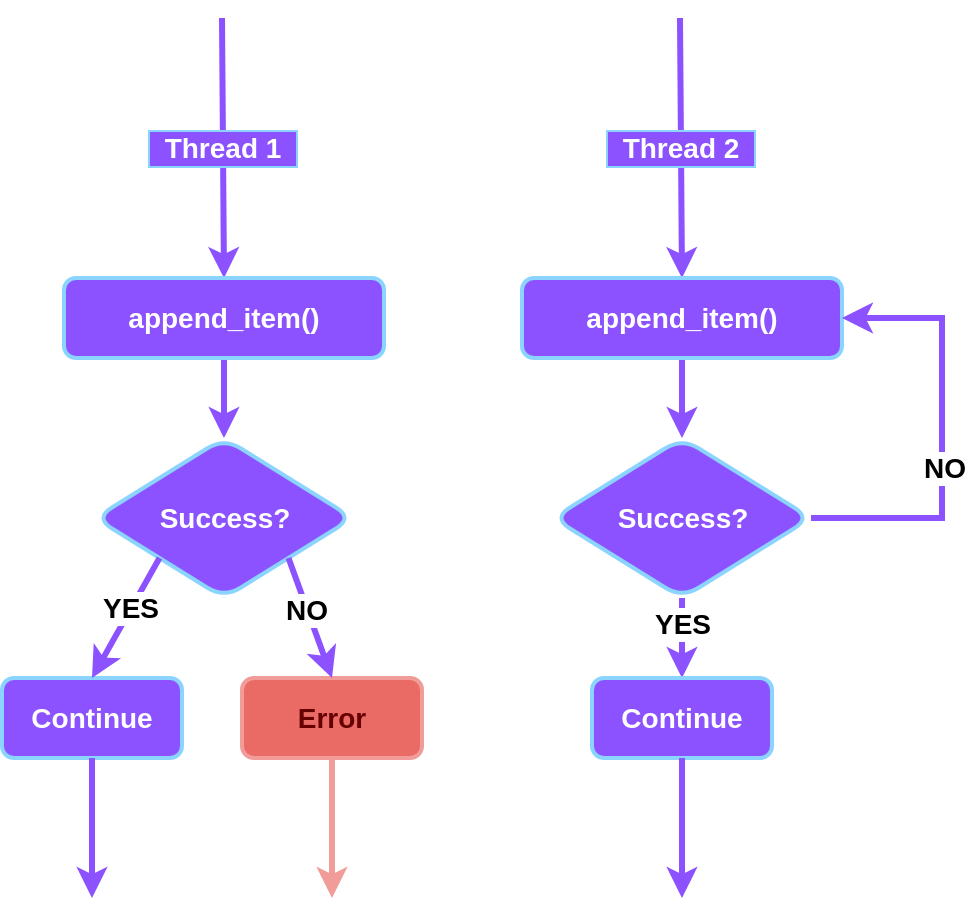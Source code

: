 <mxfile version="26.0.4">
  <diagram name="Page-1" id="H4c2PNsPfidfxLUHojcs">
    <mxGraphModel dx="1496" dy="860" grid="1" gridSize="10" guides="1" tooltips="1" connect="1" arrows="1" fold="1" page="1" pageScale="1" pageWidth="850" pageHeight="1100" math="0" shadow="0">
      <root>
        <mxCell id="0" />
        <mxCell id="1" parent="0" />
        <mxCell id="RSkohBqw2Yx_nqCYreGH-1" value="&lt;font&gt;&amp;nbsp; Thread 1&amp;nbsp;&amp;nbsp;&lt;/font&gt;" style="endArrow=classic;html=1;rounded=0;strokeColor=#8C52FF;strokeWidth=3;labelBackgroundColor=#8C52FF;fontColor=#FFFFFF;fontStyle=1;spacing=6;fontSize=14;spacingTop=0;entryX=0.5;entryY=0;entryDx=0;entryDy=0;labelBorderColor=#8AD4FF;" parent="1" target="6XDUoRaAkj_7WClsuYKI-2" edge="1">
          <mxGeometry width="50" height="50" relative="1" as="geometry">
            <mxPoint x="160" y="120" as="sourcePoint" />
            <mxPoint x="300" y="140" as="targetPoint" />
          </mxGeometry>
        </mxCell>
        <mxCell id="6XDUoRaAkj_7WClsuYKI-4" style="edgeStyle=orthogonalEdgeStyle;rounded=0;orthogonalLoop=1;jettySize=auto;html=1;entryX=0.5;entryY=0;entryDx=0;entryDy=0;strokeColor=#8C52FF;strokeWidth=3;" parent="1" source="6XDUoRaAkj_7WClsuYKI-2" target="6XDUoRaAkj_7WClsuYKI-3" edge="1">
          <mxGeometry relative="1" as="geometry" />
        </mxCell>
        <mxCell id="6XDUoRaAkj_7WClsuYKI-2" value="append_item()" style="rounded=1;whiteSpace=wrap;html=1;labelBackgroundColor=none;labelBorderColor=none;fontSize=14;fontColor=#FFFFFF;strokeColor=#8AD4FF;strokeWidth=2;fillColor=#8C52FF;fontStyle=1" parent="1" vertex="1">
          <mxGeometry x="81" y="250" width="160" height="40" as="geometry" />
        </mxCell>
        <mxCell id="6XDUoRaAkj_7WClsuYKI-3" value="Success?" style="rhombus;whiteSpace=wrap;html=1;fillColor=#8C52FF;strokeColor=#8AD4FF;fontColor=#FFFFFF;fontSize=14;fontStyle=1;strokeWidth=2;rounded=1;" parent="1" vertex="1">
          <mxGeometry x="96.5" y="330" width="129" height="80" as="geometry" />
        </mxCell>
        <mxCell id="6XDUoRaAkj_7WClsuYKI-6" value="Continue" style="rounded=1;whiteSpace=wrap;html=1;labelBackgroundColor=none;labelBorderColor=none;fontSize=14;fontColor=#FFFFFF;strokeColor=#8AD4FF;strokeWidth=2;fillColor=#8C52FF;fontStyle=1" parent="1" vertex="1">
          <mxGeometry x="50" y="450" width="90" height="40" as="geometry" />
        </mxCell>
        <mxCell id="6XDUoRaAkj_7WClsuYKI-8" style="rounded=0;orthogonalLoop=1;jettySize=auto;html=1;entryX=0.5;entryY=0;entryDx=0;entryDy=0;strokeColor=#8C52FF;strokeWidth=3;exitX=0;exitY=1;exitDx=0;exitDy=0;" parent="1" source="6XDUoRaAkj_7WClsuYKI-3" target="6XDUoRaAkj_7WClsuYKI-6" edge="1">
          <mxGeometry relative="1" as="geometry">
            <mxPoint x="171" y="300" as="sourcePoint" />
            <mxPoint x="171" y="340" as="targetPoint" />
          </mxGeometry>
        </mxCell>
        <mxCell id="57nt0GAfIv9fL9bIyC48-6" value="&lt;font style=&quot;font-size: 14px;&quot;&gt;YES&lt;/font&gt;" style="edgeLabel;html=1;align=center;verticalAlign=middle;resizable=0;points=[];fontStyle=1" vertex="1" connectable="0" parent="6XDUoRaAkj_7WClsuYKI-8">
          <mxGeometry x="-0.157" y="-1" relative="1" as="geometry">
            <mxPoint as="offset" />
          </mxGeometry>
        </mxCell>
        <mxCell id="6XDUoRaAkj_7WClsuYKI-9" style="edgeStyle=orthogonalEdgeStyle;rounded=0;orthogonalLoop=1;jettySize=auto;html=1;strokeColor=#8C52FF;strokeWidth=3;exitX=0.5;exitY=1;exitDx=0;exitDy=0;" parent="1" source="6XDUoRaAkj_7WClsuYKI-6" edge="1">
          <mxGeometry relative="1" as="geometry">
            <mxPoint x="190" y="550" as="sourcePoint" />
            <mxPoint x="95" y="560" as="targetPoint" />
          </mxGeometry>
        </mxCell>
        <mxCell id="6XDUoRaAkj_7WClsuYKI-10" value="&amp;nbsp; Thread 2&amp;nbsp;&amp;nbsp;" style="endArrow=classic;html=1;rounded=0;strokeColor=#8C52FF;strokeWidth=3;labelBackgroundColor=#8C52FF;fontColor=#FFFFFF;fontStyle=1;spacing=6;fontSize=14;spacingTop=0;entryX=0.5;entryY=0;entryDx=0;entryDy=0;labelBorderColor=#8AD4FF;" parent="1" target="6XDUoRaAkj_7WClsuYKI-12" edge="1">
          <mxGeometry width="50" height="50" relative="1" as="geometry">
            <mxPoint x="389" y="120" as="sourcePoint" />
            <mxPoint x="529" y="140" as="targetPoint" />
          </mxGeometry>
        </mxCell>
        <mxCell id="6XDUoRaAkj_7WClsuYKI-11" style="edgeStyle=orthogonalEdgeStyle;rounded=0;orthogonalLoop=1;jettySize=auto;html=1;entryX=0.5;entryY=0;entryDx=0;entryDy=0;strokeColor=#8C52FF;strokeWidth=3;" parent="1" source="6XDUoRaAkj_7WClsuYKI-12" target="6XDUoRaAkj_7WClsuYKI-13" edge="1">
          <mxGeometry relative="1" as="geometry" />
        </mxCell>
        <mxCell id="6XDUoRaAkj_7WClsuYKI-12" value="append_item()" style="rounded=1;whiteSpace=wrap;html=1;labelBackgroundColor=none;labelBorderColor=none;fontSize=14;fontColor=#FFFFFF;strokeColor=#8AD4FF;strokeWidth=2;fillColor=#8C52FF;fontStyle=1;glass=0;shadow=0;" parent="1" vertex="1">
          <mxGeometry x="310" y="250" width="160" height="40" as="geometry" />
        </mxCell>
        <mxCell id="6XDUoRaAkj_7WClsuYKI-13" value="Success?" style="rhombus;whiteSpace=wrap;html=1;fillColor=#8C52FF;strokeColor=#8AD4FF;fontColor=#FFFFFF;fontSize=14;fontStyle=1;strokeWidth=2;rounded=1;" parent="1" vertex="1">
          <mxGeometry x="325.5" y="330" width="129" height="80" as="geometry" />
        </mxCell>
        <mxCell id="57nt0GAfIv9fL9bIyC48-4" value="Error" style="rounded=1;whiteSpace=wrap;html=1;labelBackgroundColor=none;labelBorderColor=none;fontSize=14;fontColor=#660000;strokeColor=#F19C99;strokeWidth=2;fillColor=#EA6B66;fontStyle=1" vertex="1" parent="1">
          <mxGeometry x="170" y="450" width="90" height="40" as="geometry" />
        </mxCell>
        <mxCell id="57nt0GAfIv9fL9bIyC48-5" style="edgeStyle=orthogonalEdgeStyle;rounded=0;orthogonalLoop=1;jettySize=auto;html=1;strokeColor=#F19C99;strokeWidth=3;exitX=0.5;exitY=1;exitDx=0;exitDy=0;" edge="1" source="57nt0GAfIv9fL9bIyC48-4" parent="1">
          <mxGeometry relative="1" as="geometry">
            <mxPoint x="310" y="550" as="sourcePoint" />
            <mxPoint x="215" y="560" as="targetPoint" />
          </mxGeometry>
        </mxCell>
        <mxCell id="57nt0GAfIv9fL9bIyC48-7" style="rounded=0;orthogonalLoop=1;jettySize=auto;html=1;entryX=0.5;entryY=0;entryDx=0;entryDy=0;strokeColor=#8C52FF;strokeWidth=3;exitX=1;exitY=1;exitDx=0;exitDy=0;" edge="1" parent="1" source="6XDUoRaAkj_7WClsuYKI-3" target="57nt0GAfIv9fL9bIyC48-4">
          <mxGeometry relative="1" as="geometry">
            <mxPoint x="139" y="400" as="sourcePoint" />
            <mxPoint x="105" y="460" as="targetPoint" />
          </mxGeometry>
        </mxCell>
        <mxCell id="57nt0GAfIv9fL9bIyC48-8" value="&lt;font style=&quot;font-size: 14px;&quot;&gt;NO&lt;/font&gt;" style="edgeLabel;html=1;align=center;verticalAlign=middle;resizable=0;points=[];fontStyle=1" vertex="1" connectable="0" parent="57nt0GAfIv9fL9bIyC48-7">
          <mxGeometry x="-0.157" y="-1" relative="1" as="geometry">
            <mxPoint as="offset" />
          </mxGeometry>
        </mxCell>
        <mxCell id="57nt0GAfIv9fL9bIyC48-10" style="rounded=0;orthogonalLoop=1;jettySize=auto;html=1;entryX=1;entryY=0.5;entryDx=0;entryDy=0;strokeColor=#8C52FF;strokeWidth=3;exitX=1;exitY=0.5;exitDx=0;exitDy=0;edgeStyle=orthogonalEdgeStyle;" edge="1" parent="1" source="6XDUoRaAkj_7WClsuYKI-13" target="6XDUoRaAkj_7WClsuYKI-12">
          <mxGeometry relative="1" as="geometry">
            <mxPoint x="203" y="400" as="sourcePoint" />
            <mxPoint x="225" y="460" as="targetPoint" />
            <Array as="points">
              <mxPoint x="520" y="370" />
              <mxPoint x="520" y="270" />
            </Array>
          </mxGeometry>
        </mxCell>
        <mxCell id="57nt0GAfIv9fL9bIyC48-11" value="&lt;font style=&quot;font-size: 14px;&quot;&gt;NO&lt;/font&gt;" style="edgeLabel;html=1;align=center;verticalAlign=middle;resizable=0;points=[];fontStyle=1" vertex="1" connectable="0" parent="57nt0GAfIv9fL9bIyC48-10">
          <mxGeometry x="-0.157" y="-1" relative="1" as="geometry">
            <mxPoint as="offset" />
          </mxGeometry>
        </mxCell>
        <mxCell id="57nt0GAfIv9fL9bIyC48-12" style="rounded=0;orthogonalLoop=1;jettySize=auto;html=1;entryX=0.5;entryY=0;entryDx=0;entryDy=0;strokeColor=#8C52FF;strokeWidth=3;exitX=0.5;exitY=1;exitDx=0;exitDy=0;" edge="1" target="57nt0GAfIv9fL9bIyC48-14" parent="1" source="6XDUoRaAkj_7WClsuYKI-13">
          <mxGeometry relative="1" as="geometry">
            <mxPoint x="489" y="410" as="sourcePoint" />
            <mxPoint x="531" y="360" as="targetPoint" />
          </mxGeometry>
        </mxCell>
        <mxCell id="57nt0GAfIv9fL9bIyC48-13" value="&lt;font style=&quot;font-size: 14px;&quot;&gt;YES&lt;/font&gt;" style="edgeLabel;html=1;align=center;verticalAlign=middle;resizable=0;points=[];fontStyle=1" vertex="1" connectable="0" parent="57nt0GAfIv9fL9bIyC48-12">
          <mxGeometry x="-0.157" y="-1" relative="1" as="geometry">
            <mxPoint x="1" y="-4" as="offset" />
          </mxGeometry>
        </mxCell>
        <mxCell id="57nt0GAfIv9fL9bIyC48-14" value="Continue" style="rounded=1;whiteSpace=wrap;html=1;labelBackgroundColor=none;labelBorderColor=none;fontSize=14;fontColor=#FFFFFF;strokeColor=#8AD4FF;strokeWidth=2;fillColor=#8C52FF;fontStyle=1" vertex="1" parent="1">
          <mxGeometry x="345" y="450" width="90" height="40" as="geometry" />
        </mxCell>
        <mxCell id="57nt0GAfIv9fL9bIyC48-15" style="edgeStyle=orthogonalEdgeStyle;rounded=0;orthogonalLoop=1;jettySize=auto;html=1;strokeColor=#8C52FF;strokeWidth=3;exitX=0.5;exitY=1;exitDx=0;exitDy=0;" edge="1" source="57nt0GAfIv9fL9bIyC48-14" parent="1">
          <mxGeometry relative="1" as="geometry">
            <mxPoint x="550" y="570" as="sourcePoint" />
            <mxPoint x="390" y="560" as="targetPoint" />
          </mxGeometry>
        </mxCell>
      </root>
    </mxGraphModel>
  </diagram>
</mxfile>
